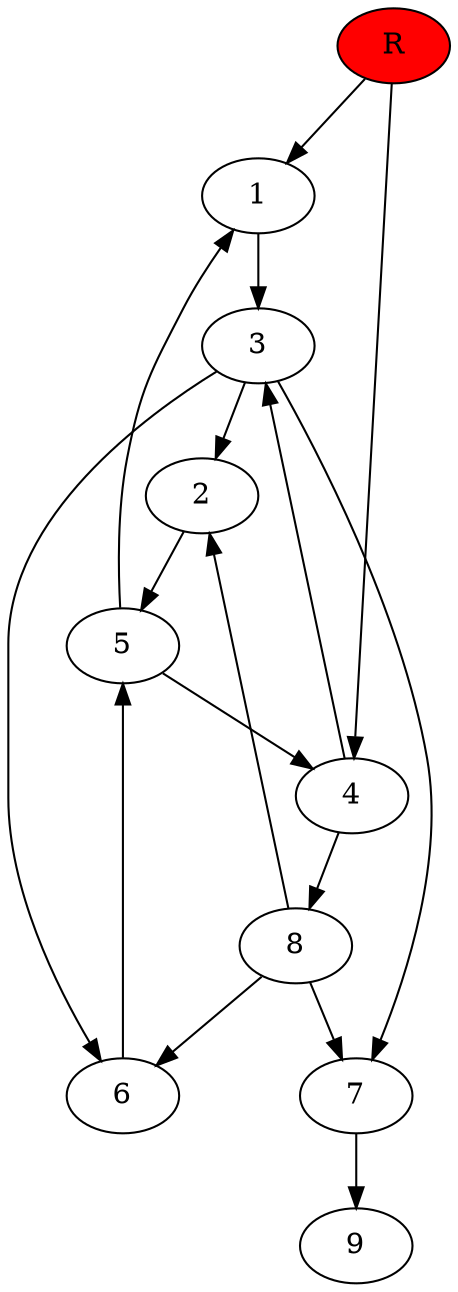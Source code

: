 digraph prb22415 {
	1
	2
	3
	4
	5
	6
	7
	8
	R [fillcolor="#ff0000" style=filled]
	1 -> 3
	2 -> 5
	3 -> 2
	3 -> 6
	3 -> 7
	4 -> 3
	4 -> 8
	5 -> 1
	5 -> 4
	6 -> 5
	7 -> 9
	8 -> 2
	8 -> 6
	8 -> 7
	R -> 1
	R -> 4
}
